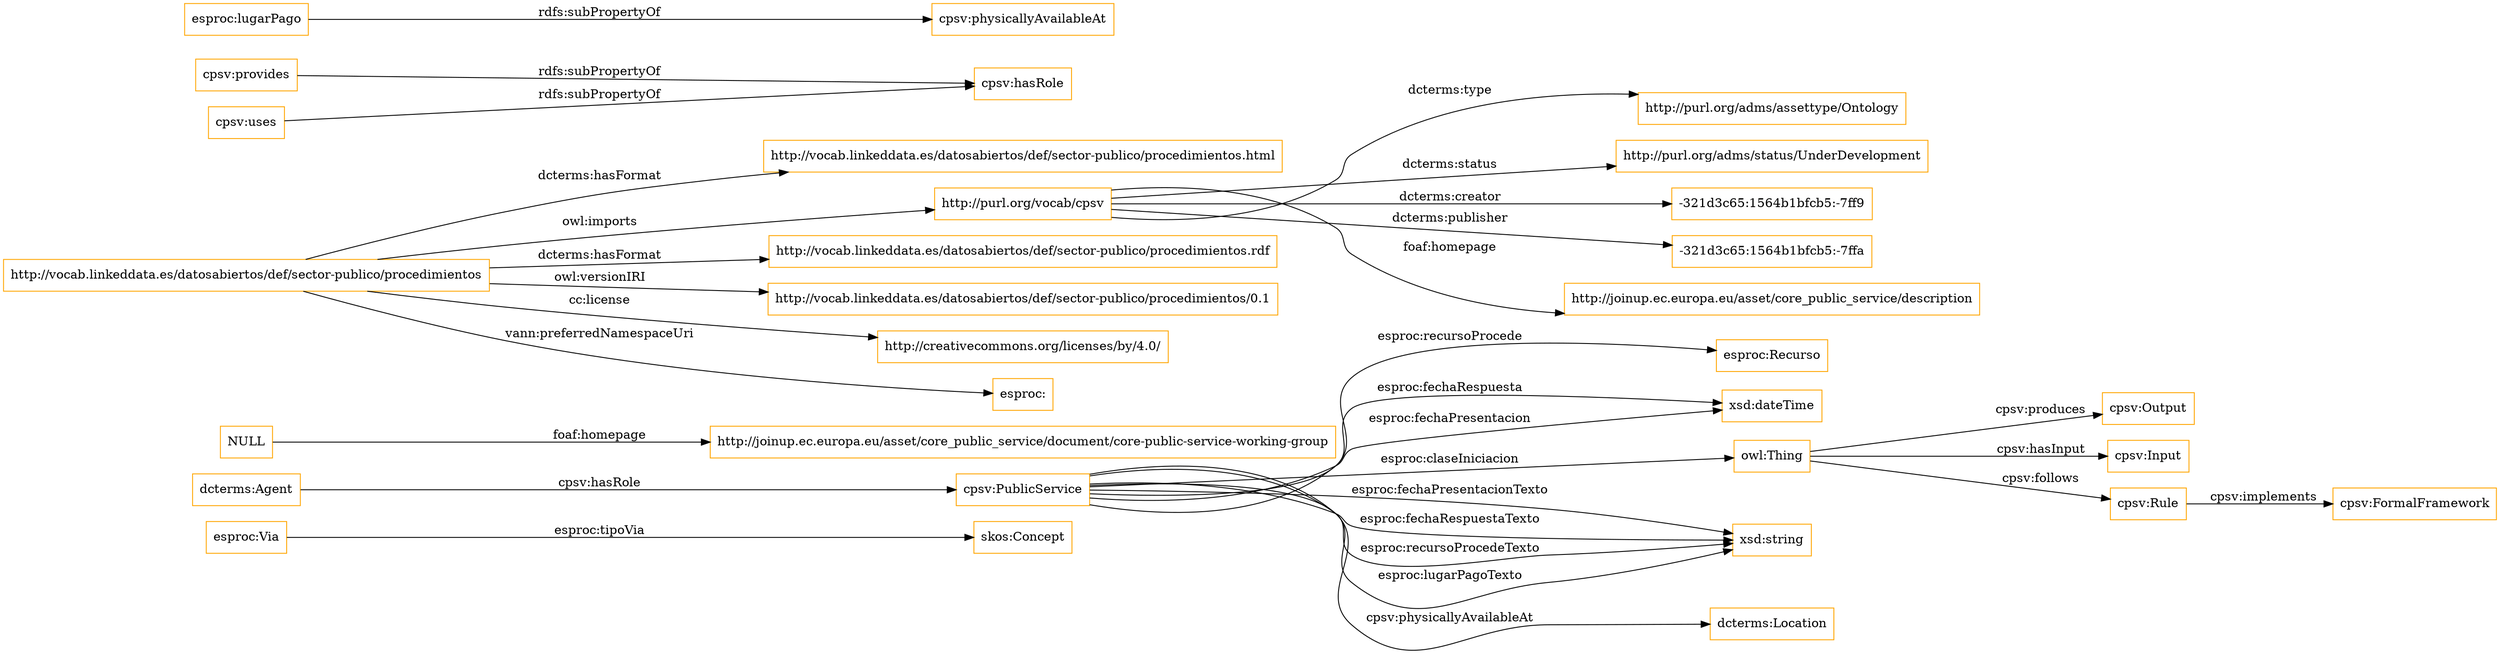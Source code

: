 digraph ar2dtool_diagram { 
rankdir=LR;
size="1501"
node [shape = rectangle, color="orange"]; "skos:Concept" "esproc:Via" "esproc:Recurso" "cpsv:FormalFramework" "cpsv:Output" "cpsv:Input" "cpsv:Rule" "cpsv:PublicService" ; /*classes style*/
	"NULL" -> "http://joinup.ec.europa.eu/asset/core_public_service/document/core-public-service-working-group" [ label = "foaf:homepage" ];
	"http://vocab.linkeddata.es/datosabiertos/def/sector-publico/procedimientos" -> "http://vocab.linkeddata.es/datosabiertos/def/sector-publico/procedimientos.html" [ label = "dcterms:hasFormat" ];
	"http://vocab.linkeddata.es/datosabiertos/def/sector-publico/procedimientos" -> "http://purl.org/vocab/cpsv" [ label = "owl:imports" ];
	"http://vocab.linkeddata.es/datosabiertos/def/sector-publico/procedimientos" -> "http://vocab.linkeddata.es/datosabiertos/def/sector-publico/procedimientos.rdf" [ label = "dcterms:hasFormat" ];
	"http://vocab.linkeddata.es/datosabiertos/def/sector-publico/procedimientos" -> "http://vocab.linkeddata.es/datosabiertos/def/sector-publico/procedimientos/0.1" [ label = "owl:versionIRI" ];
	"http://vocab.linkeddata.es/datosabiertos/def/sector-publico/procedimientos" -> "http://creativecommons.org/licenses/by/4.0/" [ label = "cc:license" ];
	"http://vocab.linkeddata.es/datosabiertos/def/sector-publico/procedimientos" -> "esproc:" [ label = "vann:preferredNamespaceUri" ];
	"cpsv:provides" -> "cpsv:hasRole" [ label = "rdfs:subPropertyOf" ];
	"http://purl.org/vocab/cpsv" -> "http://purl.org/adms/assettype/Ontology" [ label = "dcterms:type" ];
	"http://purl.org/vocab/cpsv" -> "http://purl.org/adms/status/UnderDevelopment" [ label = "dcterms:status" ];
	"http://purl.org/vocab/cpsv" -> "-321d3c65:1564b1bfcb5:-7ff9" [ label = "dcterms:creator" ];
	"http://purl.org/vocab/cpsv" -> "-321d3c65:1564b1bfcb5:-7ffa" [ label = "dcterms:publisher" ];
	"http://purl.org/vocab/cpsv" -> "http://joinup.ec.europa.eu/asset/core_public_service/description" [ label = "foaf:homepage" ];
	"cpsv:uses" -> "cpsv:hasRole" [ label = "rdfs:subPropertyOf" ];
	"esproc:lugarPago" -> "cpsv:physicallyAvailableAt" [ label = "rdfs:subPropertyOf" ];
	"cpsv:PublicService" -> "xsd:dateTime" [ label = "esproc:fechaRespuesta" ];
	"owl:Thing" -> "cpsv:Input" [ label = "cpsv:hasInput" ];
	"cpsv:PublicService" -> "xsd:string" [ label = "esproc:fechaPresentacionTexto" ];
	"cpsv:PublicService" -> "esproc:Recurso" [ label = "esproc:recursoProcede" ];
	"cpsv:PublicService" -> "dcterms:Location" [ label = "cpsv:physicallyAvailableAt" ];
	"cpsv:PublicService" -> "owl:Thing" [ label = "esproc:claseIniciacion" ];
	"cpsv:Rule" -> "cpsv:FormalFramework" [ label = "cpsv:implements" ];
	"esproc:Via" -> "skos:Concept" [ label = "esproc:tipoVia" ];
	"cpsv:PublicService" -> "xsd:string" [ label = "esproc:fechaRespuestaTexto" ];
	"cpsv:PublicService" -> "xsd:string" [ label = "esproc:recursoProcedeTexto" ];
	"dcterms:Agent" -> "cpsv:PublicService" [ label = "cpsv:hasRole" ];
	"owl:Thing" -> "cpsv:Rule" [ label = "cpsv:follows" ];
	"cpsv:PublicService" -> "xsd:dateTime" [ label = "esproc:fechaPresentacion" ];
	"cpsv:PublicService" -> "xsd:string" [ label = "esproc:lugarPagoTexto" ];
	"owl:Thing" -> "cpsv:Output" [ label = "cpsv:produces" ];

}
